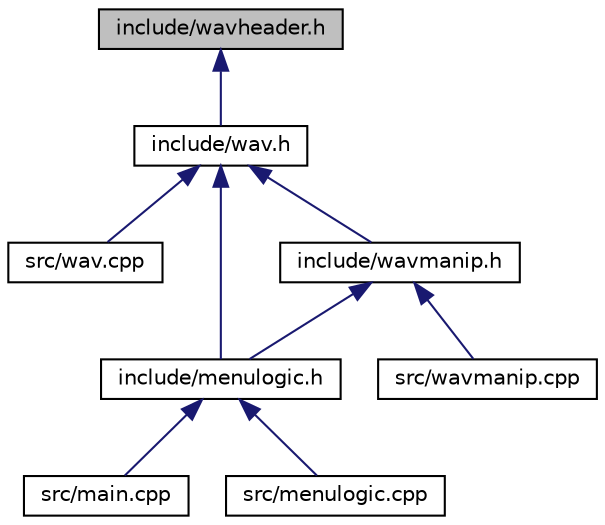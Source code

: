 digraph "include/wavheader.h"
{
 // LATEX_PDF_SIZE
  edge [fontname="Helvetica",fontsize="10",labelfontname="Helvetica",labelfontsize="10"];
  node [fontname="Helvetica",fontsize="10",shape=record];
  Node1 [label="include/wavheader.h",height=0.2,width=0.4,color="black", fillcolor="grey75", style="filled", fontcolor="black",tooltip="Header file for the wav_header struct."];
  Node1 -> Node2 [dir="back",color="midnightblue",fontsize="10",style="solid",fontname="Helvetica"];
  Node2 [label="include/wav.h",height=0.2,width=0.4,color="black", fillcolor="white", style="filled",URL="$wav_8h.html",tooltip="Header file for the MenuLogic class."];
  Node2 -> Node3 [dir="back",color="midnightblue",fontsize="10",style="solid",fontname="Helvetica"];
  Node3 [label="src/wav.cpp",height=0.2,width=0.4,color="black", fillcolor="white", style="filled",URL="$wav_8cpp.html",tooltip="Implementation file for the Wav class."];
  Node2 -> Node4 [dir="back",color="midnightblue",fontsize="10",style="solid",fontname="Helvetica"];
  Node4 [label="include/menulogic.h",height=0.2,width=0.4,color="black", fillcolor="white", style="filled",URL="$menulogic_8h.html",tooltip=" "];
  Node4 -> Node5 [dir="back",color="midnightblue",fontsize="10",style="solid",fontname="Helvetica"];
  Node5 [label="src/main.cpp",height=0.2,width=0.4,color="black", fillcolor="white", style="filled",URL="$main_8cpp.html",tooltip="The driver file."];
  Node4 -> Node6 [dir="back",color="midnightblue",fontsize="10",style="solid",fontname="Helvetica"];
  Node6 [label="src/menulogic.cpp",height=0.2,width=0.4,color="black", fillcolor="white", style="filled",URL="$menulogic_8cpp.html",tooltip="Implementation file for the MenuLogic class."];
  Node2 -> Node7 [dir="back",color="midnightblue",fontsize="10",style="solid",fontname="Helvetica"];
  Node7 [label="include/wavmanip.h",height=0.2,width=0.4,color="black", fillcolor="white", style="filled",URL="$wavmanip_8h.html",tooltip=" "];
  Node7 -> Node8 [dir="back",color="midnightblue",fontsize="10",style="solid",fontname="Helvetica"];
  Node8 [label="src/wavmanip.cpp",height=0.2,width=0.4,color="black", fillcolor="white", style="filled",URL="$wavmanip_8cpp.html",tooltip="Implementation file for the WavManipulation class."];
  Node7 -> Node4 [dir="back",color="midnightblue",fontsize="10",style="solid",fontname="Helvetica"];
}
